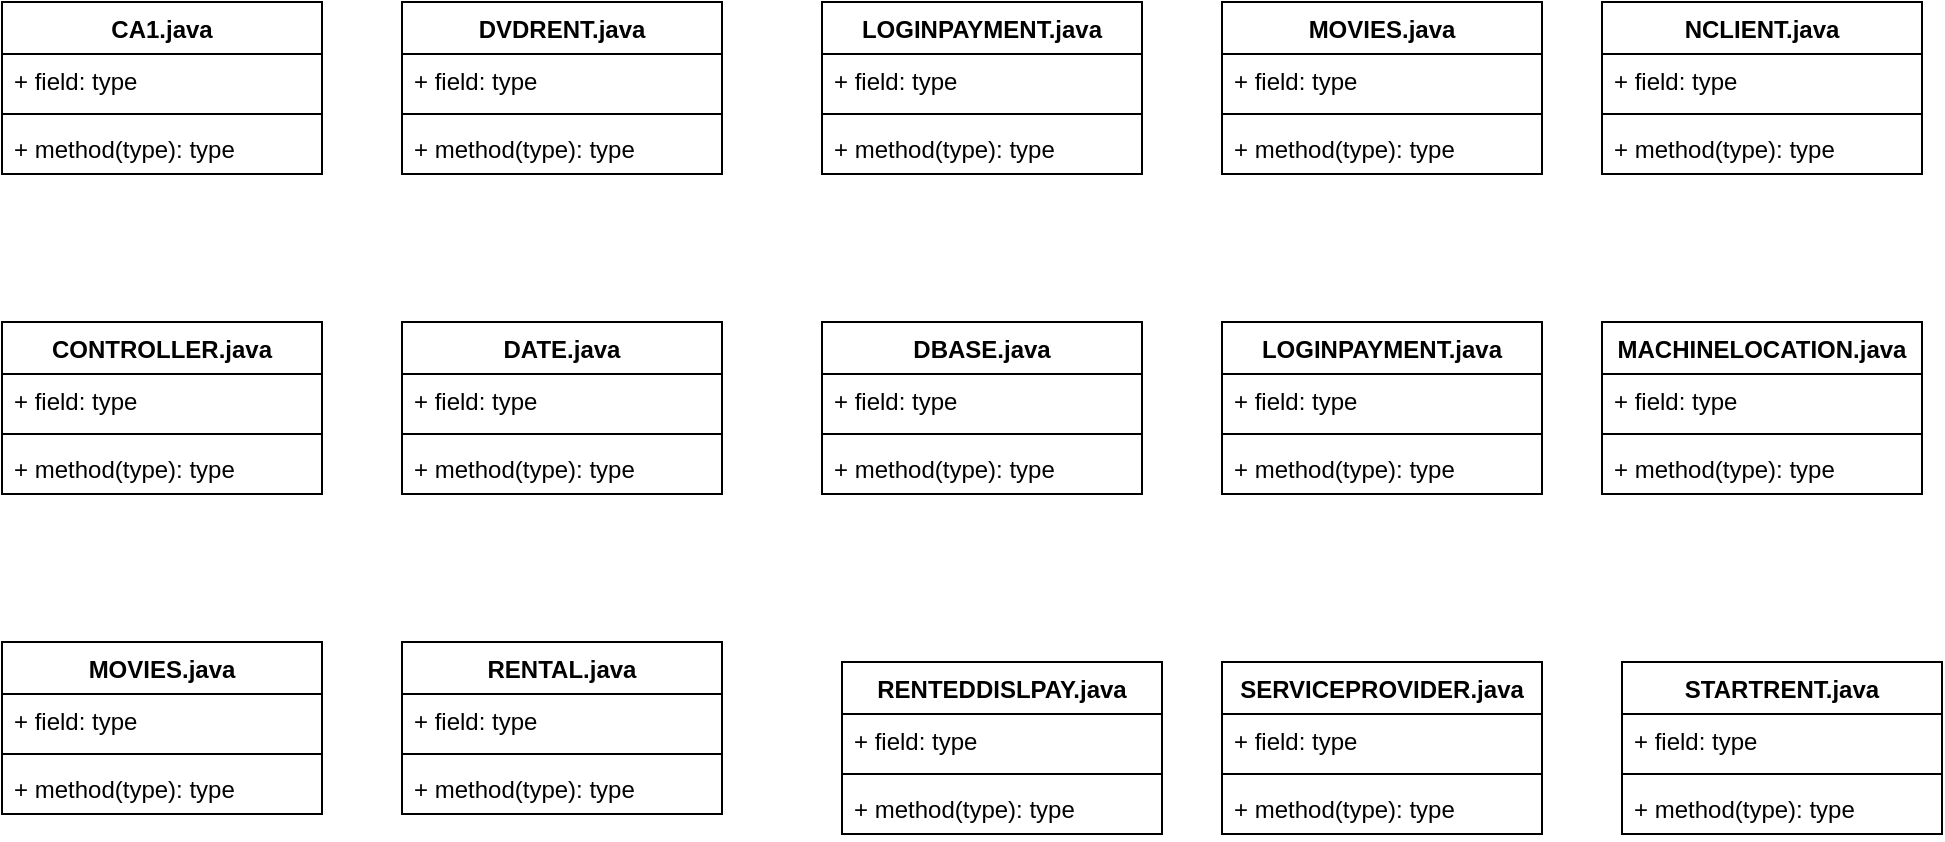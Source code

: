 <mxfile version="14.6.13" type="github">
  <diagram id="QZqbPtTT-ZJOBDpcPO3D" name="Page-1">
    <mxGraphModel dx="1108" dy="482" grid="1" gridSize="10" guides="1" tooltips="1" connect="1" arrows="1" fold="1" page="1" pageScale="1" pageWidth="827" pageHeight="1169" math="0" shadow="0">
      <root>
        <mxCell id="0" />
        <mxCell id="1" parent="0" />
        <mxCell id="e7UhjdHvRB4Jjk2Kr6w2-21" value="CA1.java" style="swimlane;fontStyle=1;align=center;verticalAlign=top;childLayout=stackLayout;horizontal=1;startSize=26;horizontalStack=0;resizeParent=1;resizeParentMax=0;resizeLast=0;collapsible=1;marginBottom=0;" parent="1" vertex="1">
          <mxGeometry x="70" y="470" width="160" height="86" as="geometry" />
        </mxCell>
        <mxCell id="e7UhjdHvRB4Jjk2Kr6w2-22" value="+ field: type" style="text;strokeColor=none;fillColor=none;align=left;verticalAlign=top;spacingLeft=4;spacingRight=4;overflow=hidden;rotatable=0;points=[[0,0.5],[1,0.5]];portConstraint=eastwest;" parent="e7UhjdHvRB4Jjk2Kr6w2-21" vertex="1">
          <mxGeometry y="26" width="160" height="26" as="geometry" />
        </mxCell>
        <mxCell id="e7UhjdHvRB4Jjk2Kr6w2-23" value="" style="line;strokeWidth=1;fillColor=none;align=left;verticalAlign=middle;spacingTop=-1;spacingLeft=3;spacingRight=3;rotatable=0;labelPosition=right;points=[];portConstraint=eastwest;" parent="e7UhjdHvRB4Jjk2Kr6w2-21" vertex="1">
          <mxGeometry y="52" width="160" height="8" as="geometry" />
        </mxCell>
        <mxCell id="e7UhjdHvRB4Jjk2Kr6w2-24" value="+ method(type): type" style="text;strokeColor=none;fillColor=none;align=left;verticalAlign=top;spacingLeft=4;spacingRight=4;overflow=hidden;rotatable=0;points=[[0,0.5],[1,0.5]];portConstraint=eastwest;" parent="e7UhjdHvRB4Jjk2Kr6w2-21" vertex="1">
          <mxGeometry y="60" width="160" height="26" as="geometry" />
        </mxCell>
        <mxCell id="e7UhjdHvRB4Jjk2Kr6w2-25" value="DVDRENT.java&#xa;" style="swimlane;fontStyle=1;align=center;verticalAlign=top;childLayout=stackLayout;horizontal=1;startSize=26;horizontalStack=0;resizeParent=1;resizeParentMax=0;resizeLast=0;collapsible=1;marginBottom=0;" parent="1" vertex="1">
          <mxGeometry x="270" y="470" width="160" height="86" as="geometry" />
        </mxCell>
        <mxCell id="e7UhjdHvRB4Jjk2Kr6w2-26" value="+ field: type" style="text;strokeColor=none;fillColor=none;align=left;verticalAlign=top;spacingLeft=4;spacingRight=4;overflow=hidden;rotatable=0;points=[[0,0.5],[1,0.5]];portConstraint=eastwest;" parent="e7UhjdHvRB4Jjk2Kr6w2-25" vertex="1">
          <mxGeometry y="26" width="160" height="26" as="geometry" />
        </mxCell>
        <mxCell id="e7UhjdHvRB4Jjk2Kr6w2-27" value="" style="line;strokeWidth=1;fillColor=none;align=left;verticalAlign=middle;spacingTop=-1;spacingLeft=3;spacingRight=3;rotatable=0;labelPosition=right;points=[];portConstraint=eastwest;" parent="e7UhjdHvRB4Jjk2Kr6w2-25" vertex="1">
          <mxGeometry y="52" width="160" height="8" as="geometry" />
        </mxCell>
        <mxCell id="e7UhjdHvRB4Jjk2Kr6w2-28" value="+ method(type): type" style="text;strokeColor=none;fillColor=none;align=left;verticalAlign=top;spacingLeft=4;spacingRight=4;overflow=hidden;rotatable=0;points=[[0,0.5],[1,0.5]];portConstraint=eastwest;" parent="e7UhjdHvRB4Jjk2Kr6w2-25" vertex="1">
          <mxGeometry y="60" width="160" height="26" as="geometry" />
        </mxCell>
        <mxCell id="e7UhjdHvRB4Jjk2Kr6w2-29" value="LOGINPAYMENT.java" style="swimlane;fontStyle=1;align=center;verticalAlign=top;childLayout=stackLayout;horizontal=1;startSize=26;horizontalStack=0;resizeParent=1;resizeParentMax=0;resizeLast=0;collapsible=1;marginBottom=0;" parent="1" vertex="1">
          <mxGeometry x="480" y="470" width="160" height="86" as="geometry" />
        </mxCell>
        <mxCell id="e7UhjdHvRB4Jjk2Kr6w2-30" value="+ field: type" style="text;strokeColor=none;fillColor=none;align=left;verticalAlign=top;spacingLeft=4;spacingRight=4;overflow=hidden;rotatable=0;points=[[0,0.5],[1,0.5]];portConstraint=eastwest;" parent="e7UhjdHvRB4Jjk2Kr6w2-29" vertex="1">
          <mxGeometry y="26" width="160" height="26" as="geometry" />
        </mxCell>
        <mxCell id="e7UhjdHvRB4Jjk2Kr6w2-31" value="" style="line;strokeWidth=1;fillColor=none;align=left;verticalAlign=middle;spacingTop=-1;spacingLeft=3;spacingRight=3;rotatable=0;labelPosition=right;points=[];portConstraint=eastwest;" parent="e7UhjdHvRB4Jjk2Kr6w2-29" vertex="1">
          <mxGeometry y="52" width="160" height="8" as="geometry" />
        </mxCell>
        <mxCell id="e7UhjdHvRB4Jjk2Kr6w2-32" value="+ method(type): type" style="text;strokeColor=none;fillColor=none;align=left;verticalAlign=top;spacingLeft=4;spacingRight=4;overflow=hidden;rotatable=0;points=[[0,0.5],[1,0.5]];portConstraint=eastwest;" parent="e7UhjdHvRB4Jjk2Kr6w2-29" vertex="1">
          <mxGeometry y="60" width="160" height="26" as="geometry" />
        </mxCell>
        <mxCell id="e7UhjdHvRB4Jjk2Kr6w2-33" value="MOVIES.java" style="swimlane;fontStyle=1;align=center;verticalAlign=top;childLayout=stackLayout;horizontal=1;startSize=26;horizontalStack=0;resizeParent=1;resizeParentMax=0;resizeLast=0;collapsible=1;marginBottom=0;" parent="1" vertex="1">
          <mxGeometry x="680" y="470" width="160" height="86" as="geometry" />
        </mxCell>
        <mxCell id="e7UhjdHvRB4Jjk2Kr6w2-34" value="+ field: type" style="text;strokeColor=none;fillColor=none;align=left;verticalAlign=top;spacingLeft=4;spacingRight=4;overflow=hidden;rotatable=0;points=[[0,0.5],[1,0.5]];portConstraint=eastwest;" parent="e7UhjdHvRB4Jjk2Kr6w2-33" vertex="1">
          <mxGeometry y="26" width="160" height="26" as="geometry" />
        </mxCell>
        <mxCell id="e7UhjdHvRB4Jjk2Kr6w2-35" value="" style="line;strokeWidth=1;fillColor=none;align=left;verticalAlign=middle;spacingTop=-1;spacingLeft=3;spacingRight=3;rotatable=0;labelPosition=right;points=[];portConstraint=eastwest;" parent="e7UhjdHvRB4Jjk2Kr6w2-33" vertex="1">
          <mxGeometry y="52" width="160" height="8" as="geometry" />
        </mxCell>
        <mxCell id="e7UhjdHvRB4Jjk2Kr6w2-36" value="+ method(type): type" style="text;strokeColor=none;fillColor=none;align=left;verticalAlign=top;spacingLeft=4;spacingRight=4;overflow=hidden;rotatable=0;points=[[0,0.5],[1,0.5]];portConstraint=eastwest;" parent="e7UhjdHvRB4Jjk2Kr6w2-33" vertex="1">
          <mxGeometry y="60" width="160" height="26" as="geometry" />
        </mxCell>
        <mxCell id="e7UhjdHvRB4Jjk2Kr6w2-37" value="NCLIENT.java" style="swimlane;fontStyle=1;align=center;verticalAlign=top;childLayout=stackLayout;horizontal=1;startSize=26;horizontalStack=0;resizeParent=1;resizeParentMax=0;resizeLast=0;collapsible=1;marginBottom=0;" parent="1" vertex="1">
          <mxGeometry x="870" y="470" width="160" height="86" as="geometry" />
        </mxCell>
        <mxCell id="e7UhjdHvRB4Jjk2Kr6w2-38" value="+ field: type" style="text;strokeColor=none;fillColor=none;align=left;verticalAlign=top;spacingLeft=4;spacingRight=4;overflow=hidden;rotatable=0;points=[[0,0.5],[1,0.5]];portConstraint=eastwest;" parent="e7UhjdHvRB4Jjk2Kr6w2-37" vertex="1">
          <mxGeometry y="26" width="160" height="26" as="geometry" />
        </mxCell>
        <mxCell id="e7UhjdHvRB4Jjk2Kr6w2-39" value="" style="line;strokeWidth=1;fillColor=none;align=left;verticalAlign=middle;spacingTop=-1;spacingLeft=3;spacingRight=3;rotatable=0;labelPosition=right;points=[];portConstraint=eastwest;" parent="e7UhjdHvRB4Jjk2Kr6w2-37" vertex="1">
          <mxGeometry y="52" width="160" height="8" as="geometry" />
        </mxCell>
        <mxCell id="e7UhjdHvRB4Jjk2Kr6w2-40" value="+ method(type): type" style="text;strokeColor=none;fillColor=none;align=left;verticalAlign=top;spacingLeft=4;spacingRight=4;overflow=hidden;rotatable=0;points=[[0,0.5],[1,0.5]];portConstraint=eastwest;" parent="e7UhjdHvRB4Jjk2Kr6w2-37" vertex="1">
          <mxGeometry y="60" width="160" height="26" as="geometry" />
        </mxCell>
        <mxCell id="uuOv-8xNDrpYG-MOdmCm-1" value="CONTROLLER.java" style="swimlane;fontStyle=1;align=center;verticalAlign=top;childLayout=stackLayout;horizontal=1;startSize=26;horizontalStack=0;resizeParent=1;resizeParentMax=0;resizeLast=0;collapsible=1;marginBottom=0;" vertex="1" parent="1">
          <mxGeometry x="70" y="630" width="160" height="86" as="geometry" />
        </mxCell>
        <mxCell id="uuOv-8xNDrpYG-MOdmCm-2" value="+ field: type" style="text;strokeColor=none;fillColor=none;align=left;verticalAlign=top;spacingLeft=4;spacingRight=4;overflow=hidden;rotatable=0;points=[[0,0.5],[1,0.5]];portConstraint=eastwest;" vertex="1" parent="uuOv-8xNDrpYG-MOdmCm-1">
          <mxGeometry y="26" width="160" height="26" as="geometry" />
        </mxCell>
        <mxCell id="uuOv-8xNDrpYG-MOdmCm-3" value="" style="line;strokeWidth=1;fillColor=none;align=left;verticalAlign=middle;spacingTop=-1;spacingLeft=3;spacingRight=3;rotatable=0;labelPosition=right;points=[];portConstraint=eastwest;" vertex="1" parent="uuOv-8xNDrpYG-MOdmCm-1">
          <mxGeometry y="52" width="160" height="8" as="geometry" />
        </mxCell>
        <mxCell id="uuOv-8xNDrpYG-MOdmCm-4" value="+ method(type): type" style="text;strokeColor=none;fillColor=none;align=left;verticalAlign=top;spacingLeft=4;spacingRight=4;overflow=hidden;rotatable=0;points=[[0,0.5],[1,0.5]];portConstraint=eastwest;" vertex="1" parent="uuOv-8xNDrpYG-MOdmCm-1">
          <mxGeometry y="60" width="160" height="26" as="geometry" />
        </mxCell>
        <mxCell id="uuOv-8xNDrpYG-MOdmCm-5" value="DATE.java" style="swimlane;fontStyle=1;align=center;verticalAlign=top;childLayout=stackLayout;horizontal=1;startSize=26;horizontalStack=0;resizeParent=1;resizeParentMax=0;resizeLast=0;collapsible=1;marginBottom=0;" vertex="1" parent="1">
          <mxGeometry x="270" y="630" width="160" height="86" as="geometry" />
        </mxCell>
        <mxCell id="uuOv-8xNDrpYG-MOdmCm-6" value="+ field: type" style="text;strokeColor=none;fillColor=none;align=left;verticalAlign=top;spacingLeft=4;spacingRight=4;overflow=hidden;rotatable=0;points=[[0,0.5],[1,0.5]];portConstraint=eastwest;" vertex="1" parent="uuOv-8xNDrpYG-MOdmCm-5">
          <mxGeometry y="26" width="160" height="26" as="geometry" />
        </mxCell>
        <mxCell id="uuOv-8xNDrpYG-MOdmCm-7" value="" style="line;strokeWidth=1;fillColor=none;align=left;verticalAlign=middle;spacingTop=-1;spacingLeft=3;spacingRight=3;rotatable=0;labelPosition=right;points=[];portConstraint=eastwest;" vertex="1" parent="uuOv-8xNDrpYG-MOdmCm-5">
          <mxGeometry y="52" width="160" height="8" as="geometry" />
        </mxCell>
        <mxCell id="uuOv-8xNDrpYG-MOdmCm-8" value="+ method(type): type" style="text;strokeColor=none;fillColor=none;align=left;verticalAlign=top;spacingLeft=4;spacingRight=4;overflow=hidden;rotatable=0;points=[[0,0.5],[1,0.5]];portConstraint=eastwest;" vertex="1" parent="uuOv-8xNDrpYG-MOdmCm-5">
          <mxGeometry y="60" width="160" height="26" as="geometry" />
        </mxCell>
        <mxCell id="uuOv-8xNDrpYG-MOdmCm-17" value="DBASE.java" style="swimlane;fontStyle=1;align=center;verticalAlign=top;childLayout=stackLayout;horizontal=1;startSize=26;horizontalStack=0;resizeParent=1;resizeParentMax=0;resizeLast=0;collapsible=1;marginBottom=0;" vertex="1" parent="1">
          <mxGeometry x="480" y="630" width="160" height="86" as="geometry" />
        </mxCell>
        <mxCell id="uuOv-8xNDrpYG-MOdmCm-18" value="+ field: type" style="text;strokeColor=none;fillColor=none;align=left;verticalAlign=top;spacingLeft=4;spacingRight=4;overflow=hidden;rotatable=0;points=[[0,0.5],[1,0.5]];portConstraint=eastwest;" vertex="1" parent="uuOv-8xNDrpYG-MOdmCm-17">
          <mxGeometry y="26" width="160" height="26" as="geometry" />
        </mxCell>
        <mxCell id="uuOv-8xNDrpYG-MOdmCm-19" value="" style="line;strokeWidth=1;fillColor=none;align=left;verticalAlign=middle;spacingTop=-1;spacingLeft=3;spacingRight=3;rotatable=0;labelPosition=right;points=[];portConstraint=eastwest;" vertex="1" parent="uuOv-8xNDrpYG-MOdmCm-17">
          <mxGeometry y="52" width="160" height="8" as="geometry" />
        </mxCell>
        <mxCell id="uuOv-8xNDrpYG-MOdmCm-20" value="+ method(type): type" style="text;strokeColor=none;fillColor=none;align=left;verticalAlign=top;spacingLeft=4;spacingRight=4;overflow=hidden;rotatable=0;points=[[0,0.5],[1,0.5]];portConstraint=eastwest;" vertex="1" parent="uuOv-8xNDrpYG-MOdmCm-17">
          <mxGeometry y="60" width="160" height="26" as="geometry" />
        </mxCell>
        <mxCell id="uuOv-8xNDrpYG-MOdmCm-21" value="LOGINPAYMENT.java" style="swimlane;fontStyle=1;align=center;verticalAlign=top;childLayout=stackLayout;horizontal=1;startSize=26;horizontalStack=0;resizeParent=1;resizeParentMax=0;resizeLast=0;collapsible=1;marginBottom=0;" vertex="1" parent="1">
          <mxGeometry x="680" y="630" width="160" height="86" as="geometry" />
        </mxCell>
        <mxCell id="uuOv-8xNDrpYG-MOdmCm-22" value="+ field: type" style="text;strokeColor=none;fillColor=none;align=left;verticalAlign=top;spacingLeft=4;spacingRight=4;overflow=hidden;rotatable=0;points=[[0,0.5],[1,0.5]];portConstraint=eastwest;" vertex="1" parent="uuOv-8xNDrpYG-MOdmCm-21">
          <mxGeometry y="26" width="160" height="26" as="geometry" />
        </mxCell>
        <mxCell id="uuOv-8xNDrpYG-MOdmCm-23" value="" style="line;strokeWidth=1;fillColor=none;align=left;verticalAlign=middle;spacingTop=-1;spacingLeft=3;spacingRight=3;rotatable=0;labelPosition=right;points=[];portConstraint=eastwest;" vertex="1" parent="uuOv-8xNDrpYG-MOdmCm-21">
          <mxGeometry y="52" width="160" height="8" as="geometry" />
        </mxCell>
        <mxCell id="uuOv-8xNDrpYG-MOdmCm-24" value="+ method(type): type" style="text;strokeColor=none;fillColor=none;align=left;verticalAlign=top;spacingLeft=4;spacingRight=4;overflow=hidden;rotatable=0;points=[[0,0.5],[1,0.5]];portConstraint=eastwest;" vertex="1" parent="uuOv-8xNDrpYG-MOdmCm-21">
          <mxGeometry y="60" width="160" height="26" as="geometry" />
        </mxCell>
        <mxCell id="uuOv-8xNDrpYG-MOdmCm-25" value="MACHINELOCATION.java" style="swimlane;fontStyle=1;align=center;verticalAlign=top;childLayout=stackLayout;horizontal=1;startSize=26;horizontalStack=0;resizeParent=1;resizeParentMax=0;resizeLast=0;collapsible=1;marginBottom=0;" vertex="1" parent="1">
          <mxGeometry x="870" y="630" width="160" height="86" as="geometry" />
        </mxCell>
        <mxCell id="uuOv-8xNDrpYG-MOdmCm-26" value="+ field: type" style="text;strokeColor=none;fillColor=none;align=left;verticalAlign=top;spacingLeft=4;spacingRight=4;overflow=hidden;rotatable=0;points=[[0,0.5],[1,0.5]];portConstraint=eastwest;" vertex="1" parent="uuOv-8xNDrpYG-MOdmCm-25">
          <mxGeometry y="26" width="160" height="26" as="geometry" />
        </mxCell>
        <mxCell id="uuOv-8xNDrpYG-MOdmCm-27" value="" style="line;strokeWidth=1;fillColor=none;align=left;verticalAlign=middle;spacingTop=-1;spacingLeft=3;spacingRight=3;rotatable=0;labelPosition=right;points=[];portConstraint=eastwest;" vertex="1" parent="uuOv-8xNDrpYG-MOdmCm-25">
          <mxGeometry y="52" width="160" height="8" as="geometry" />
        </mxCell>
        <mxCell id="uuOv-8xNDrpYG-MOdmCm-28" value="+ method(type): type" style="text;strokeColor=none;fillColor=none;align=left;verticalAlign=top;spacingLeft=4;spacingRight=4;overflow=hidden;rotatable=0;points=[[0,0.5],[1,0.5]];portConstraint=eastwest;" vertex="1" parent="uuOv-8xNDrpYG-MOdmCm-25">
          <mxGeometry y="60" width="160" height="26" as="geometry" />
        </mxCell>
        <mxCell id="uuOv-8xNDrpYG-MOdmCm-29" value="MOVIES.java" style="swimlane;fontStyle=1;align=center;verticalAlign=top;childLayout=stackLayout;horizontal=1;startSize=26;horizontalStack=0;resizeParent=1;resizeParentMax=0;resizeLast=0;collapsible=1;marginBottom=0;" vertex="1" parent="1">
          <mxGeometry x="70" y="790" width="160" height="86" as="geometry" />
        </mxCell>
        <mxCell id="uuOv-8xNDrpYG-MOdmCm-30" value="+ field: type" style="text;strokeColor=none;fillColor=none;align=left;verticalAlign=top;spacingLeft=4;spacingRight=4;overflow=hidden;rotatable=0;points=[[0,0.5],[1,0.5]];portConstraint=eastwest;" vertex="1" parent="uuOv-8xNDrpYG-MOdmCm-29">
          <mxGeometry y="26" width="160" height="26" as="geometry" />
        </mxCell>
        <mxCell id="uuOv-8xNDrpYG-MOdmCm-31" value="" style="line;strokeWidth=1;fillColor=none;align=left;verticalAlign=middle;spacingTop=-1;spacingLeft=3;spacingRight=3;rotatable=0;labelPosition=right;points=[];portConstraint=eastwest;" vertex="1" parent="uuOv-8xNDrpYG-MOdmCm-29">
          <mxGeometry y="52" width="160" height="8" as="geometry" />
        </mxCell>
        <mxCell id="uuOv-8xNDrpYG-MOdmCm-32" value="+ method(type): type" style="text;strokeColor=none;fillColor=none;align=left;verticalAlign=top;spacingLeft=4;spacingRight=4;overflow=hidden;rotatable=0;points=[[0,0.5],[1,0.5]];portConstraint=eastwest;" vertex="1" parent="uuOv-8xNDrpYG-MOdmCm-29">
          <mxGeometry y="60" width="160" height="26" as="geometry" />
        </mxCell>
        <mxCell id="uuOv-8xNDrpYG-MOdmCm-33" value="RENTAL.java" style="swimlane;fontStyle=1;align=center;verticalAlign=top;childLayout=stackLayout;horizontal=1;startSize=26;horizontalStack=0;resizeParent=1;resizeParentMax=0;resizeLast=0;collapsible=1;marginBottom=0;" vertex="1" parent="1">
          <mxGeometry x="270" y="790" width="160" height="86" as="geometry" />
        </mxCell>
        <mxCell id="uuOv-8xNDrpYG-MOdmCm-34" value="+ field: type" style="text;strokeColor=none;fillColor=none;align=left;verticalAlign=top;spacingLeft=4;spacingRight=4;overflow=hidden;rotatable=0;points=[[0,0.5],[1,0.5]];portConstraint=eastwest;" vertex="1" parent="uuOv-8xNDrpYG-MOdmCm-33">
          <mxGeometry y="26" width="160" height="26" as="geometry" />
        </mxCell>
        <mxCell id="uuOv-8xNDrpYG-MOdmCm-35" value="" style="line;strokeWidth=1;fillColor=none;align=left;verticalAlign=middle;spacingTop=-1;spacingLeft=3;spacingRight=3;rotatable=0;labelPosition=right;points=[];portConstraint=eastwest;" vertex="1" parent="uuOv-8xNDrpYG-MOdmCm-33">
          <mxGeometry y="52" width="160" height="8" as="geometry" />
        </mxCell>
        <mxCell id="uuOv-8xNDrpYG-MOdmCm-36" value="+ method(type): type" style="text;strokeColor=none;fillColor=none;align=left;verticalAlign=top;spacingLeft=4;spacingRight=4;overflow=hidden;rotatable=0;points=[[0,0.5],[1,0.5]];portConstraint=eastwest;" vertex="1" parent="uuOv-8xNDrpYG-MOdmCm-33">
          <mxGeometry y="60" width="160" height="26" as="geometry" />
        </mxCell>
        <mxCell id="uuOv-8xNDrpYG-MOdmCm-37" value="RENTEDDISLPAY.java" style="swimlane;fontStyle=1;align=center;verticalAlign=top;childLayout=stackLayout;horizontal=1;startSize=26;horizontalStack=0;resizeParent=1;resizeParentMax=0;resizeLast=0;collapsible=1;marginBottom=0;" vertex="1" parent="1">
          <mxGeometry x="490" y="800" width="160" height="86" as="geometry" />
        </mxCell>
        <mxCell id="uuOv-8xNDrpYG-MOdmCm-38" value="+ field: type" style="text;strokeColor=none;fillColor=none;align=left;verticalAlign=top;spacingLeft=4;spacingRight=4;overflow=hidden;rotatable=0;points=[[0,0.5],[1,0.5]];portConstraint=eastwest;" vertex="1" parent="uuOv-8xNDrpYG-MOdmCm-37">
          <mxGeometry y="26" width="160" height="26" as="geometry" />
        </mxCell>
        <mxCell id="uuOv-8xNDrpYG-MOdmCm-39" value="" style="line;strokeWidth=1;fillColor=none;align=left;verticalAlign=middle;spacingTop=-1;spacingLeft=3;spacingRight=3;rotatable=0;labelPosition=right;points=[];portConstraint=eastwest;" vertex="1" parent="uuOv-8xNDrpYG-MOdmCm-37">
          <mxGeometry y="52" width="160" height="8" as="geometry" />
        </mxCell>
        <mxCell id="uuOv-8xNDrpYG-MOdmCm-40" value="+ method(type): type" style="text;strokeColor=none;fillColor=none;align=left;verticalAlign=top;spacingLeft=4;spacingRight=4;overflow=hidden;rotatable=0;points=[[0,0.5],[1,0.5]];portConstraint=eastwest;" vertex="1" parent="uuOv-8xNDrpYG-MOdmCm-37">
          <mxGeometry y="60" width="160" height="26" as="geometry" />
        </mxCell>
        <mxCell id="uuOv-8xNDrpYG-MOdmCm-41" value="SERVICEPROVIDER.java" style="swimlane;fontStyle=1;align=center;verticalAlign=top;childLayout=stackLayout;horizontal=1;startSize=26;horizontalStack=0;resizeParent=1;resizeParentMax=0;resizeLast=0;collapsible=1;marginBottom=0;" vertex="1" parent="1">
          <mxGeometry x="680" y="800" width="160" height="86" as="geometry" />
        </mxCell>
        <mxCell id="uuOv-8xNDrpYG-MOdmCm-42" value="+ field: type" style="text;strokeColor=none;fillColor=none;align=left;verticalAlign=top;spacingLeft=4;spacingRight=4;overflow=hidden;rotatable=0;points=[[0,0.5],[1,0.5]];portConstraint=eastwest;" vertex="1" parent="uuOv-8xNDrpYG-MOdmCm-41">
          <mxGeometry y="26" width="160" height="26" as="geometry" />
        </mxCell>
        <mxCell id="uuOv-8xNDrpYG-MOdmCm-43" value="" style="line;strokeWidth=1;fillColor=none;align=left;verticalAlign=middle;spacingTop=-1;spacingLeft=3;spacingRight=3;rotatable=0;labelPosition=right;points=[];portConstraint=eastwest;" vertex="1" parent="uuOv-8xNDrpYG-MOdmCm-41">
          <mxGeometry y="52" width="160" height="8" as="geometry" />
        </mxCell>
        <mxCell id="uuOv-8xNDrpYG-MOdmCm-44" value="+ method(type): type" style="text;strokeColor=none;fillColor=none;align=left;verticalAlign=top;spacingLeft=4;spacingRight=4;overflow=hidden;rotatable=0;points=[[0,0.5],[1,0.5]];portConstraint=eastwest;" vertex="1" parent="uuOv-8xNDrpYG-MOdmCm-41">
          <mxGeometry y="60" width="160" height="26" as="geometry" />
        </mxCell>
        <mxCell id="uuOv-8xNDrpYG-MOdmCm-45" value="STARTRENT.java" style="swimlane;fontStyle=1;align=center;verticalAlign=top;childLayout=stackLayout;horizontal=1;startSize=26;horizontalStack=0;resizeParent=1;resizeParentMax=0;resizeLast=0;collapsible=1;marginBottom=0;" vertex="1" parent="1">
          <mxGeometry x="880" y="800" width="160" height="86" as="geometry" />
        </mxCell>
        <mxCell id="uuOv-8xNDrpYG-MOdmCm-46" value="+ field: type" style="text;strokeColor=none;fillColor=none;align=left;verticalAlign=top;spacingLeft=4;spacingRight=4;overflow=hidden;rotatable=0;points=[[0,0.5],[1,0.5]];portConstraint=eastwest;" vertex="1" parent="uuOv-8xNDrpYG-MOdmCm-45">
          <mxGeometry y="26" width="160" height="26" as="geometry" />
        </mxCell>
        <mxCell id="uuOv-8xNDrpYG-MOdmCm-47" value="" style="line;strokeWidth=1;fillColor=none;align=left;verticalAlign=middle;spacingTop=-1;spacingLeft=3;spacingRight=3;rotatable=0;labelPosition=right;points=[];portConstraint=eastwest;" vertex="1" parent="uuOv-8xNDrpYG-MOdmCm-45">
          <mxGeometry y="52" width="160" height="8" as="geometry" />
        </mxCell>
        <mxCell id="uuOv-8xNDrpYG-MOdmCm-48" value="+ method(type): type" style="text;strokeColor=none;fillColor=none;align=left;verticalAlign=top;spacingLeft=4;spacingRight=4;overflow=hidden;rotatable=0;points=[[0,0.5],[1,0.5]];portConstraint=eastwest;" vertex="1" parent="uuOv-8xNDrpYG-MOdmCm-45">
          <mxGeometry y="60" width="160" height="26" as="geometry" />
        </mxCell>
      </root>
    </mxGraphModel>
  </diagram>
</mxfile>
